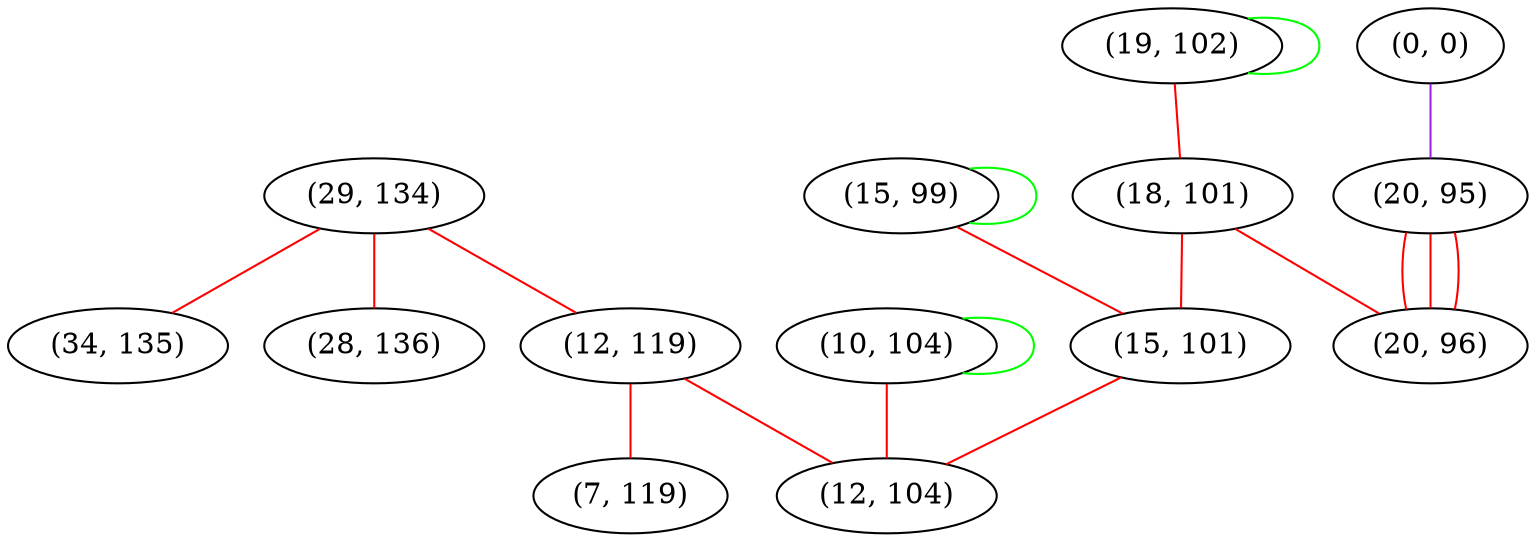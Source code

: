 graph "" {
"(29, 134)";
"(34, 135)";
"(0, 0)";
"(19, 102)";
"(10, 104)";
"(15, 99)";
"(18, 101)";
"(20, 95)";
"(28, 136)";
"(20, 96)";
"(12, 119)";
"(15, 101)";
"(7, 119)";
"(12, 104)";
"(29, 134)" -- "(34, 135)"  [color=red, key=0, weight=1];
"(29, 134)" -- "(12, 119)"  [color=red, key=0, weight=1];
"(29, 134)" -- "(28, 136)"  [color=red, key=0, weight=1];
"(0, 0)" -- "(20, 95)"  [color=purple, key=0, weight=4];
"(19, 102)" -- "(18, 101)"  [color=red, key=0, weight=1];
"(19, 102)" -- "(19, 102)"  [color=green, key=0, weight=2];
"(10, 104)" -- "(10, 104)"  [color=green, key=0, weight=2];
"(10, 104)" -- "(12, 104)"  [color=red, key=0, weight=1];
"(15, 99)" -- "(15, 99)"  [color=green, key=0, weight=2];
"(15, 99)" -- "(15, 101)"  [color=red, key=0, weight=1];
"(18, 101)" -- "(15, 101)"  [color=red, key=0, weight=1];
"(18, 101)" -- "(20, 96)"  [color=red, key=0, weight=1];
"(20, 95)" -- "(20, 96)"  [color=red, key=0, weight=1];
"(20, 95)" -- "(20, 96)"  [color=red, key=1, weight=1];
"(20, 95)" -- "(20, 96)"  [color=red, key=2, weight=1];
"(12, 119)" -- "(7, 119)"  [color=red, key=0, weight=1];
"(12, 119)" -- "(12, 104)"  [color=red, key=0, weight=1];
"(15, 101)" -- "(12, 104)"  [color=red, key=0, weight=1];
}
